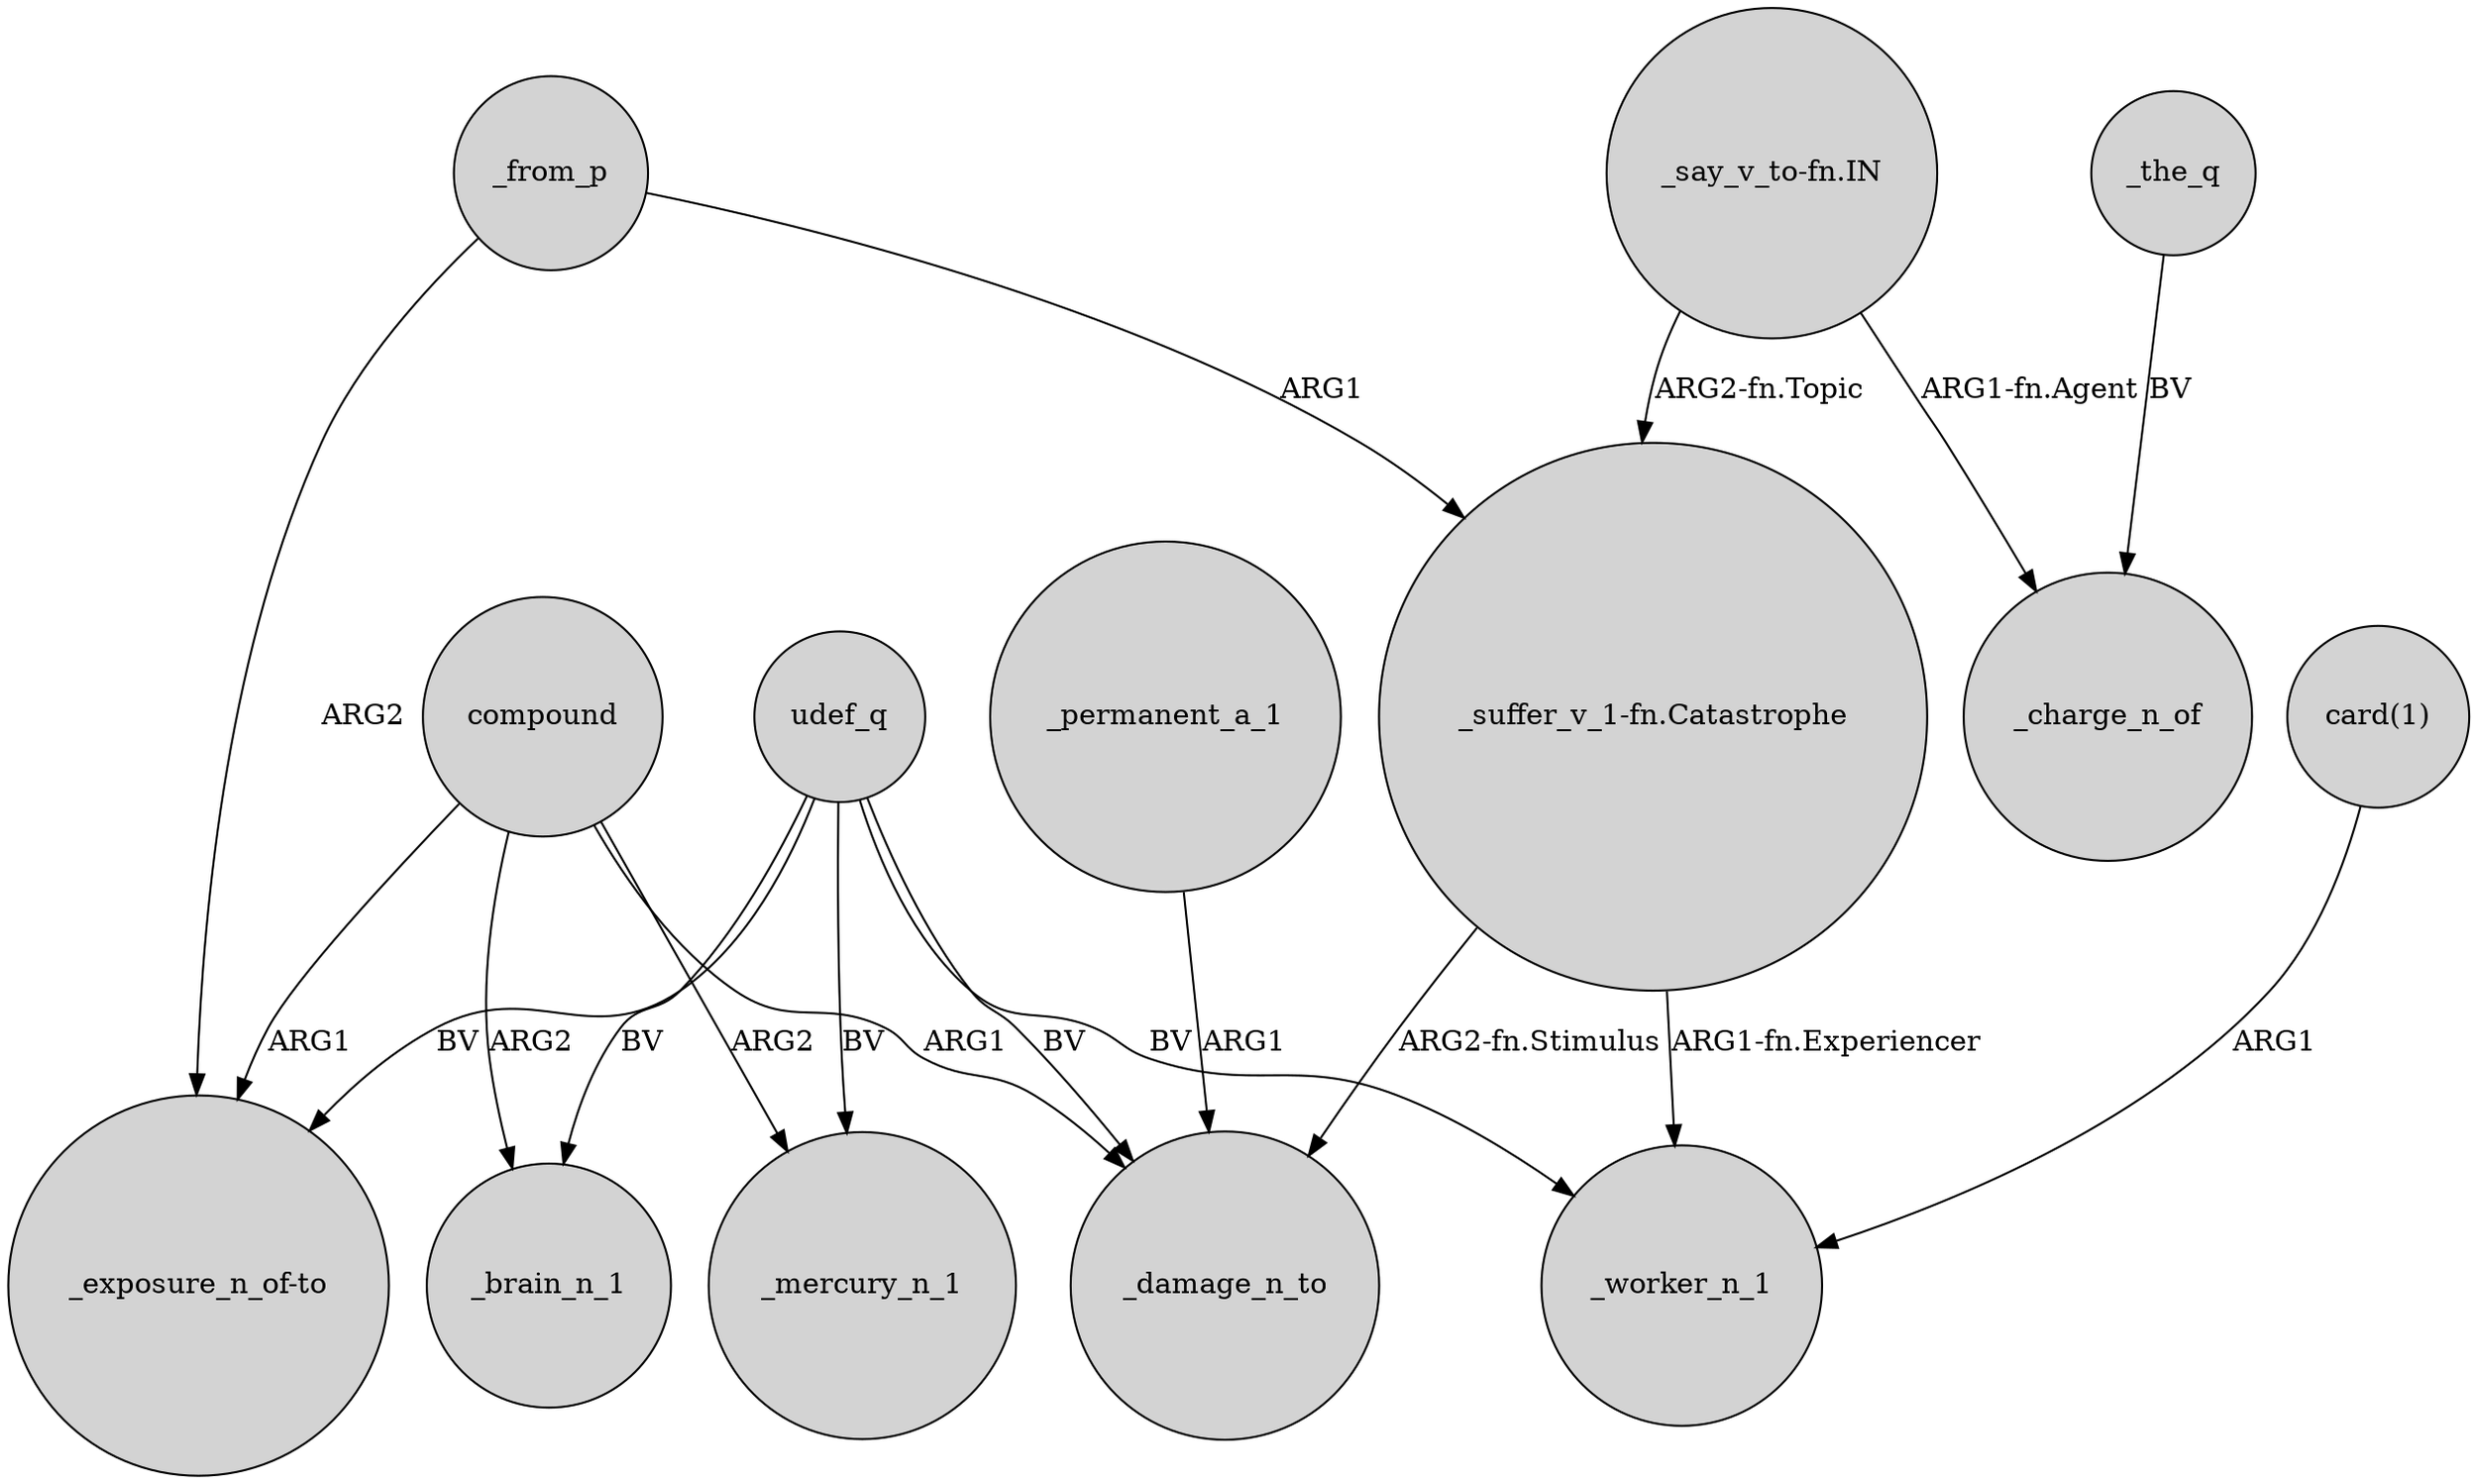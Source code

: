 digraph {
	node [shape=circle style=filled]
	"card(1)" -> _worker_n_1 [label=ARG1]
	"_say_v_to-fn.IN" -> "_suffer_v_1-fn.Catastrophe" [label="ARG2-fn.Topic"]
	_from_p -> "_exposure_n_of-to" [label=ARG2]
	compound -> _brain_n_1 [label=ARG2]
	udef_q -> "_exposure_n_of-to" [label=BV]
	compound -> _mercury_n_1 [label=ARG2]
	compound -> "_exposure_n_of-to" [label=ARG1]
	udef_q -> _damage_n_to [label=BV]
	compound -> _damage_n_to [label=ARG1]
	"_say_v_to-fn.IN" -> _charge_n_of [label="ARG1-fn.Agent"]
	_permanent_a_1 -> _damage_n_to [label=ARG1]
	_the_q -> _charge_n_of [label=BV]
	udef_q -> _brain_n_1 [label=BV]
	"_suffer_v_1-fn.Catastrophe" -> _worker_n_1 [label="ARG1-fn.Experiencer"]
	_from_p -> "_suffer_v_1-fn.Catastrophe" [label=ARG1]
	"_suffer_v_1-fn.Catastrophe" -> _damage_n_to [label="ARG2-fn.Stimulus"]
	udef_q -> _mercury_n_1 [label=BV]
	udef_q -> _worker_n_1 [label=BV]
}
